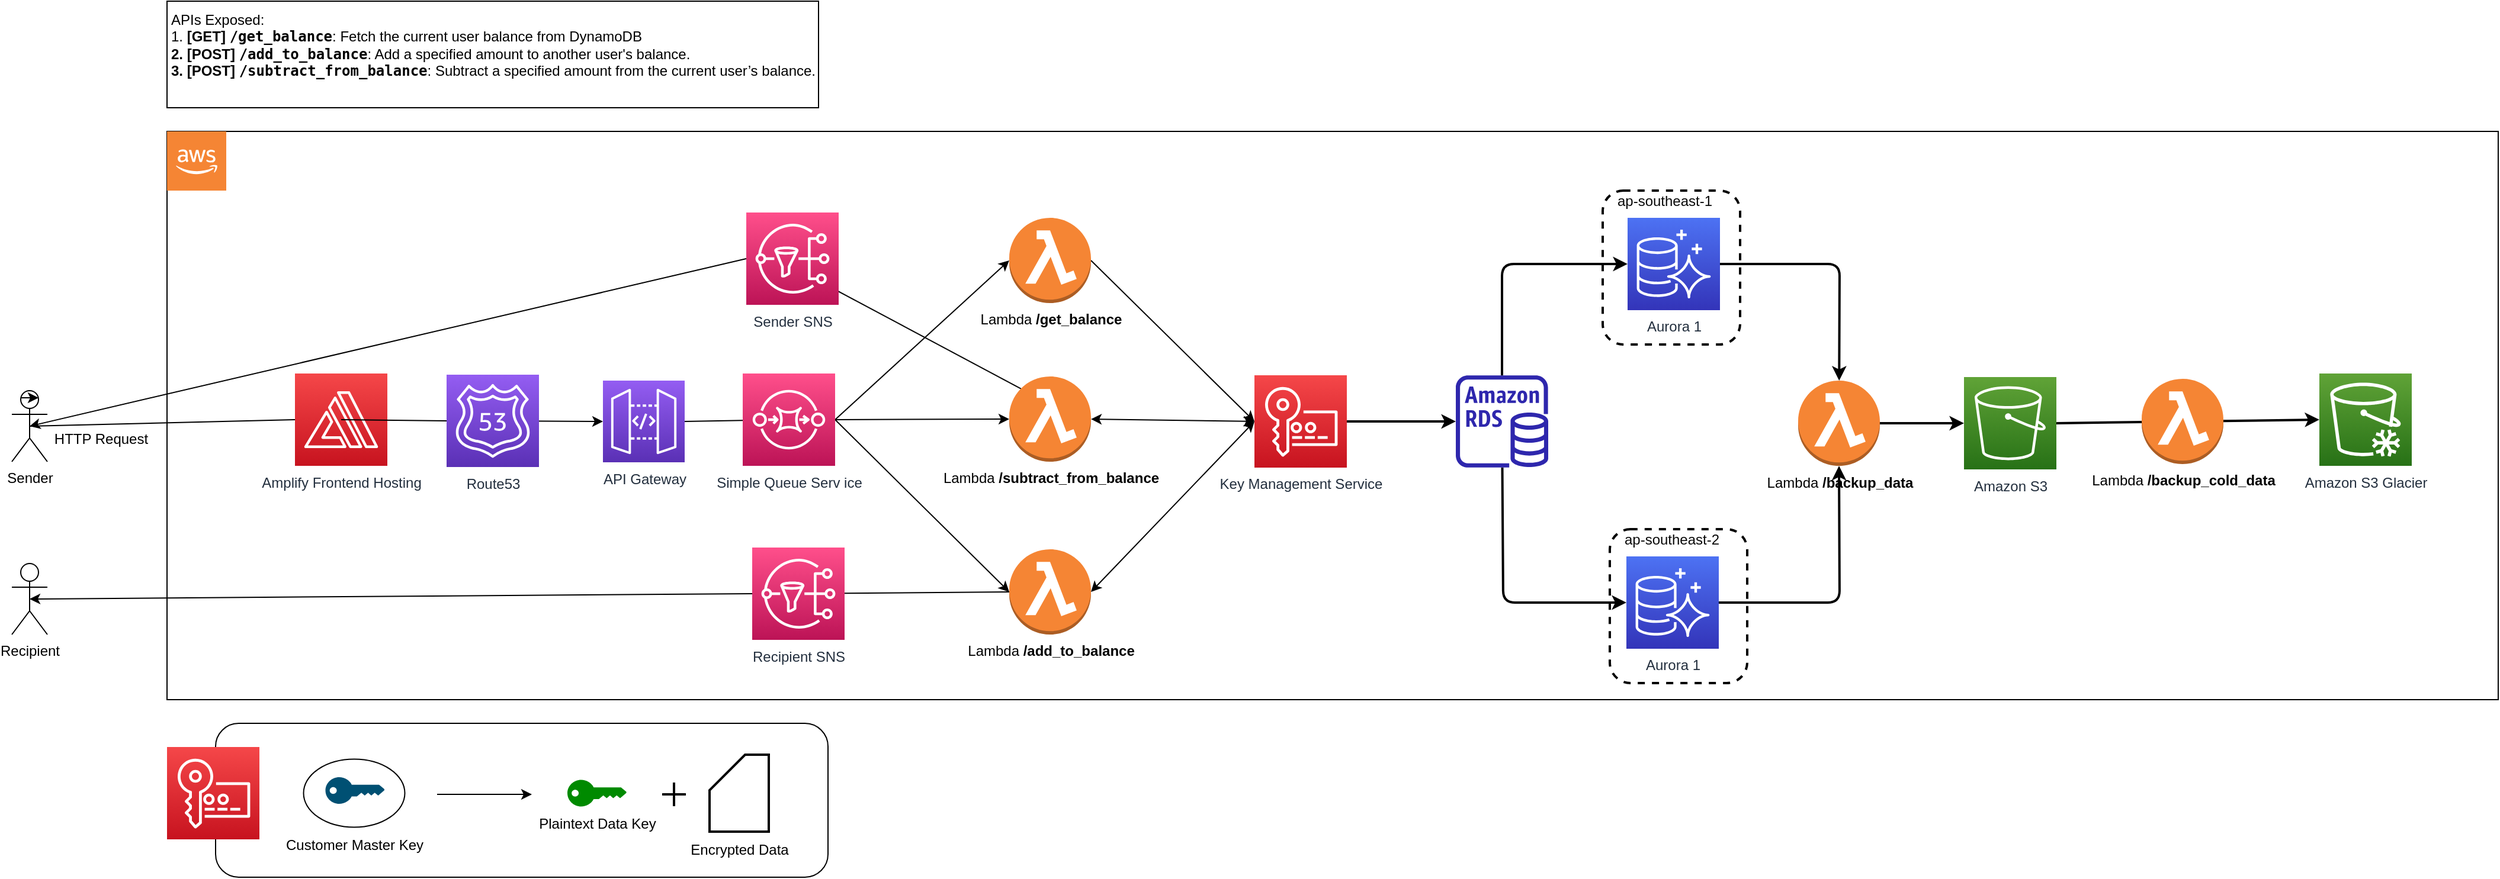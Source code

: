 <mxfile>
    <diagram id="dKKx0QM5cb-7N841_KJs" name="Page-1">
        <mxGraphModel dx="1130" dy="492" grid="1" gridSize="10" guides="1" tooltips="1" connect="1" arrows="1" fold="1" page="1" pageScale="1" pageWidth="850" pageHeight="1100" background="#ffffff" math="0" shadow="0">
            <root>
                <mxCell id="0"/>
                <mxCell id="1" parent="0"/>
                <mxCell id="57" value="" style="rounded=0;whiteSpace=wrap;html=1;glass=1;strokeColor=#000000;strokeWidth=1;fontColor=#000000;fillColor=none;" parent="1" vertex="1">
                    <mxGeometry x="222" y="940" width="1968" height="480" as="geometry"/>
                </mxCell>
                <mxCell id="58" style="edgeStyle=none;html=1;exitX=0.5;exitY=0.5;exitDx=0;exitDy=0;exitPerimeter=0;entryX=0;entryY=0.5;entryDx=0;entryDy=0;entryPerimeter=0;fontColor=#000000;strokeColor=#000000;startArrow=none;" parent="1" source="98" target="65" edge="1">
                    <mxGeometry relative="1" as="geometry"/>
                </mxCell>
                <mxCell id="59" value="&lt;font color=&quot;#000000&quot;&gt;Sender&lt;br&gt;&lt;/font&gt;" style="shape=umlActor;verticalLabelPosition=bottom;verticalAlign=top;html=1;outlineConnect=0;glass=1;strokeColor=#000000;strokeWidth=1;fillColor=none;" parent="1" vertex="1">
                    <mxGeometry x="91" y="1159" width="30" height="60" as="geometry"/>
                </mxCell>
                <mxCell id="60" style="edgeStyle=none;html=1;exitX=0.25;exitY=0.1;exitDx=0;exitDy=0;exitPerimeter=0;entryX=0.75;entryY=0.1;entryDx=0;entryDy=0;entryPerimeter=0;fontColor=#000000;" parent="1" source="59" target="59" edge="1">
                    <mxGeometry relative="1" as="geometry"/>
                </mxCell>
                <mxCell id="65" value="API Gateway" style="sketch=0;points=[[0,0,0],[0.25,0,0],[0.5,0,0],[0.75,0,0],[1,0,0],[0,1,0],[0.25,1,0],[0.5,1,0],[0.75,1,0],[1,1,0],[0,0.25,0],[0,0.5,0],[0,0.75,0],[1,0.25,0],[1,0.5,0],[1,0.75,0]];outlineConnect=0;fontColor=#232F3E;gradientColor=#945DF2;gradientDirection=north;fillColor=#5A30B5;strokeColor=#ffffff;dashed=0;verticalLabelPosition=bottom;verticalAlign=top;align=center;html=1;fontSize=12;fontStyle=0;aspect=fixed;shape=mxgraph.aws4.resourceIcon;resIcon=mxgraph.aws4.api_gateway;glass=1;strokeWidth=1;" parent="1" vertex="1">
                    <mxGeometry x="590" y="1150.5" width="69" height="69" as="geometry"/>
                </mxCell>
                <mxCell id="66" value="&lt;div style=&quot;text-align: left;&quot;&gt;&lt;span style=&quot;background-color: initial;&quot;&gt;APIs Exposed:&lt;/span&gt;&lt;/div&gt;&lt;div style=&quot;text-align: left;&quot;&gt;&lt;span style=&quot;background-color: initial;&quot;&gt;1.&amp;nbsp;&lt;/span&gt;&lt;strong style=&quot;background-color: initial;&quot;&gt;[GET] &lt;code&gt;/get_balance&lt;/code&gt;&lt;/strong&gt;&lt;span style=&quot;background-color: initial;&quot;&gt;: Fetch the current user balance from DynamoDB&lt;/span&gt;&lt;/div&gt;&lt;strong style=&quot;background-color: initial;&quot;&gt;&lt;div style=&quot;text-align: left;&quot;&gt;&lt;strong style=&quot;background-color: initial;&quot;&gt;2. [POST] &lt;code&gt;/add_to_balance&lt;/code&gt;&lt;/strong&gt;&lt;span style=&quot;background-color: initial; font-weight: normal;&quot;&gt;: Add a specified amount to another user's balance.&lt;/span&gt;&lt;/div&gt;&lt;/strong&gt;&lt;strong style=&quot;background-color: initial;&quot;&gt;&lt;div style=&quot;text-align: left;&quot;&gt;&lt;strong style=&quot;background-color: initial;&quot;&gt;3. [POST] &lt;code&gt;/subtract_from_balance&lt;/code&gt;&lt;/strong&gt;&lt;span style=&quot;background-color: initial; font-weight: normal;&quot;&gt;: Subtract a specified amount from the current user’s balance.&lt;/span&gt;&lt;/div&gt;&lt;/strong&gt;&lt;h4&gt;&lt;/h4&gt;" style="text;html=1;align=center;verticalAlign=middle;resizable=0;points=[];autosize=1;strokeColor=#000000;fillColor=none;fontColor=#000000;" parent="1" vertex="1">
                    <mxGeometry x="222" y="830" width="550" height="90" as="geometry"/>
                </mxCell>
                <mxCell id="67" style="edgeStyle=none;html=1;exitX=0.145;exitY=0.145;exitDx=0;exitDy=0;exitPerimeter=0;entryX=1;entryY=0.5;entryDx=0;entryDy=0;entryPerimeter=0;labelBackgroundColor=#ffffff;strokeColor=#000000;fontColor=#000000;" parent="1" source="68" edge="1">
                    <mxGeometry relative="1" as="geometry">
                        <mxPoint x="737" y="1047.5" as="targetPoint"/>
                    </mxGeometry>
                </mxCell>
                <mxCell id="68" value="Lambda&amp;nbsp;&lt;strong style=&quot;background-color: initial; text-align: left;&quot;&gt;&lt;code style=&quot;font-family: var(--monaco-monospace-font);&quot;&gt;/subtract_from_balance&lt;/code&gt;&lt;/strong&gt;" style="outlineConnect=0;dashed=0;verticalLabelPosition=bottom;verticalAlign=top;align=center;html=1;shape=mxgraph.aws3.lambda_function;fillColor=#F58534;gradientColor=none;glass=1;strokeColor=#000000;strokeWidth=1;fontColor=#000000;" parent="1" vertex="1">
                    <mxGeometry x="933" y="1147" width="69" height="72" as="geometry"/>
                </mxCell>
                <mxCell id="69" style="edgeStyle=none;html=1;exitX=1;exitY=0.5;exitDx=0;exitDy=0;exitPerimeter=0;labelBackgroundColor=#ffffff;strokeColor=#000000;fontColor=#000000;entryX=0;entryY=0.5;entryDx=0;entryDy=0;entryPerimeter=0;" parent="1" source="70" target="122" edge="1">
                    <mxGeometry relative="1" as="geometry">
                        <mxPoint x="1110" y="1190" as="targetPoint"/>
                    </mxGeometry>
                </mxCell>
                <mxCell id="70" value="Lambda&amp;nbsp;&lt;strong style=&quot;text-align: left; background-color: initial;&quot;&gt;&lt;code style=&quot;font-family: var(--monaco-monospace-font);&quot;&gt;/get_balance&lt;/code&gt;&lt;/strong&gt;" style="outlineConnect=0;dashed=0;verticalLabelPosition=bottom;verticalAlign=top;align=center;html=1;shape=mxgraph.aws3.lambda_function;fillColor=#F58534;gradientColor=none;glass=1;strokeColor=#000000;strokeWidth=1;fontColor=#000000;" parent="1" vertex="1">
                    <mxGeometry x="933" y="1013" width="69" height="72" as="geometry"/>
                </mxCell>
                <mxCell id="71" style="edgeStyle=none;html=1;exitX=0;exitY=0.5;exitDx=0;exitDy=0;exitPerimeter=0;entryX=1;entryY=0.5;entryDx=0;entryDy=0;entryPerimeter=0;labelBackgroundColor=#ffffff;strokeColor=#000000;fontColor=#000000;" parent="1" source="72" edge="1">
                    <mxGeometry relative="1" as="geometry">
                        <mxPoint x="742" y="1330.5" as="targetPoint"/>
                    </mxGeometry>
                </mxCell>
                <mxCell id="72" value="Lambda&amp;nbsp;&lt;strong style=&quot;background-color: initial; text-align: left;&quot;&gt;&lt;code style=&quot;font-family: var(--monaco-monospace-font);&quot;&gt;/add_to_balance&lt;/code&gt;&lt;/strong&gt;" style="outlineConnect=0;dashed=0;verticalLabelPosition=bottom;verticalAlign=top;align=center;html=1;shape=mxgraph.aws3.lambda_function;fillColor=#F58534;gradientColor=none;glass=1;strokeColor=#000000;strokeWidth=1;fontColor=#000000;" parent="1" vertex="1">
                    <mxGeometry x="933" y="1293" width="69" height="72" as="geometry"/>
                </mxCell>
                <mxCell id="73" value="HTTP Request" style="text;html=1;align=center;verticalAlign=middle;resizable=0;points=[];autosize=1;strokeColor=none;fillColor=none;fontColor=#000000;" parent="1" vertex="1">
                    <mxGeometry x="116" y="1185" width="100" height="30" as="geometry"/>
                </mxCell>
                <mxCell id="74" value="" style="endArrow=classic;startArrow=classic;html=1;labelBackgroundColor=#ffffff;strokeColor=#000000;fontColor=#000000;exitX=1;exitY=0.5;exitDx=0;exitDy=0;exitPerimeter=0;entryX=0;entryY=0.5;entryDx=0;entryDy=0;entryPerimeter=0;" parent="1" source="68" target="122" edge="1">
                    <mxGeometry width="50" height="50" relative="1" as="geometry">
                        <mxPoint x="793" y="1189.5" as="sourcePoint"/>
                        <mxPoint x="1110" y="1183" as="targetPoint"/>
                    </mxGeometry>
                </mxCell>
                <mxCell id="75" value="" style="endArrow=classic;startArrow=classic;html=1;labelBackgroundColor=#ffffff;strokeColor=#000000;fontColor=#000000;exitX=1;exitY=0.5;exitDx=0;exitDy=0;exitPerimeter=0;entryX=0;entryY=0.5;entryDx=0;entryDy=0;entryPerimeter=0;" parent="1" source="72" target="122" edge="1">
                    <mxGeometry width="50" height="50" relative="1" as="geometry">
                        <mxPoint x="793" y="1189.5" as="sourcePoint"/>
                        <mxPoint x="1110" y="1180" as="targetPoint"/>
                    </mxGeometry>
                </mxCell>
                <mxCell id="78" value="" style="outlineConnect=0;dashed=0;verticalLabelPosition=bottom;verticalAlign=top;align=center;html=1;shape=mxgraph.aws3.cloud_2;fillColor=#F58534;gradientColor=none;glass=1;strokeColor=#000000;strokeWidth=1;fontColor=#000000;" parent="1" vertex="1">
                    <mxGeometry x="222" y="940" width="50" height="50" as="geometry"/>
                </mxCell>
                <mxCell id="83" value="&lt;font color=&quot;#000000&quot;&gt;Recipient&lt;br&gt;&lt;/font&gt;" style="shape=umlActor;verticalLabelPosition=bottom;verticalAlign=top;html=1;outlineConnect=0;glass=1;strokeColor=#000000;strokeWidth=1;fillColor=none;" parent="1" vertex="1">
                    <mxGeometry x="91" y="1305" width="30" height="60" as="geometry"/>
                </mxCell>
                <mxCell id="84" style="edgeStyle=none;html=1;exitX=0;exitY=0.5;exitDx=0;exitDy=0;exitPerimeter=0;entryX=0.5;entryY=0.5;entryDx=0;entryDy=0;entryPerimeter=0;labelBackgroundColor=#ffffff;strokeColor=#000000;fontColor=#000000;" parent="1" source="85" target="59" edge="1">
                    <mxGeometry relative="1" as="geometry"/>
                </mxCell>
                <mxCell id="85" value="Sender SNS" style="sketch=0;points=[[0,0,0],[0.25,0,0],[0.5,0,0],[0.75,0,0],[1,0,0],[0,1,0],[0.25,1,0],[0.5,1,0],[0.75,1,0],[1,1,0],[0,0.25,0],[0,0.5,0],[0,0.75,0],[1,0.25,0],[1,0.5,0],[1,0.75,0]];outlineConnect=0;fontColor=#232F3E;gradientColor=#FF4F8B;gradientDirection=north;fillColor=#BC1356;strokeColor=#ffffff;dashed=0;verticalLabelPosition=bottom;verticalAlign=top;align=center;html=1;fontSize=12;fontStyle=0;aspect=fixed;shape=mxgraph.aws4.resourceIcon;resIcon=mxgraph.aws4.sns;glass=1;strokeWidth=1;" parent="1" vertex="1">
                    <mxGeometry x="711" y="1008.5" width="78" height="78" as="geometry"/>
                </mxCell>
                <mxCell id="86" style="edgeStyle=none;html=1;exitX=0;exitY=0.5;exitDx=0;exitDy=0;exitPerimeter=0;entryX=0.5;entryY=0.5;entryDx=0;entryDy=0;entryPerimeter=0;labelBackgroundColor=#ffffff;strokeColor=#000000;fontColor=#000000;" parent="1" source="87" target="83" edge="1">
                    <mxGeometry relative="1" as="geometry"/>
                </mxCell>
                <mxCell id="87" value="Recipient SNS" style="sketch=0;points=[[0,0,0],[0.25,0,0],[0.5,0,0],[0.75,0,0],[1,0,0],[0,1,0],[0.25,1,0],[0.5,1,0],[0.75,1,0],[1,1,0],[0,0.25,0],[0,0.5,0],[0,0.75,0],[1,0.25,0],[1,0.5,0],[1,0.75,0]];outlineConnect=0;fontColor=#232F3E;gradientColor=#FF4F8B;gradientDirection=north;fillColor=#BC1356;strokeColor=#ffffff;dashed=0;verticalLabelPosition=bottom;verticalAlign=top;align=center;html=1;fontSize=12;fontStyle=0;aspect=fixed;shape=mxgraph.aws4.resourceIcon;resIcon=mxgraph.aws4.sns;glass=1;strokeWidth=1;" parent="1" vertex="1">
                    <mxGeometry x="716" y="1291.5" width="78" height="78" as="geometry"/>
                </mxCell>
                <mxCell id="92" value="" style="edgeStyle=none;html=1;exitX=0.5;exitY=0.5;exitDx=0;exitDy=0;exitPerimeter=0;entryX=0;entryY=0.5;entryDx=0;entryDy=0;entryPerimeter=0;fontColor=#000000;strokeColor=#000000;endArrow=none;" parent="1" source="59" target="91" edge="1">
                    <mxGeometry relative="1" as="geometry">
                        <mxPoint x="106.0" y="1189" as="sourcePoint"/>
                        <mxPoint x="510" y="1184.5" as="targetPoint"/>
                    </mxGeometry>
                </mxCell>
                <mxCell id="91" value="Amplify Frontend Hosting" style="sketch=0;points=[[0,0,0],[0.25,0,0],[0.5,0,0],[0.75,0,0],[1,0,0],[0,1,0],[0.25,1,0],[0.5,1,0],[0.75,1,0],[1,1,0],[0,0.25,0],[0,0.5,0],[0,0.75,0],[1,0.25,0],[1,0.5,0],[1,0.75,0]];outlineConnect=0;fontColor=#232F3E;gradientColor=#F54749;gradientDirection=north;fillColor=#C7131F;strokeColor=#ffffff;dashed=0;verticalLabelPosition=bottom;verticalAlign=top;align=center;html=1;fontSize=12;fontStyle=0;aspect=fixed;shape=mxgraph.aws4.resourceIcon;resIcon=mxgraph.aws4.amplify;glass=1;strokeWidth=1;" parent="1" vertex="1">
                    <mxGeometry x="330" y="1144.5" width="78" height="78" as="geometry"/>
                </mxCell>
                <mxCell id="95" style="edgeStyle=none;html=1;exitX=1;exitY=0.5;exitDx=0;exitDy=0;exitPerimeter=0;entryX=0;entryY=0.5;entryDx=0;entryDy=0;entryPerimeter=0;labelBackgroundColor=#ffffff;strokeColor=#000000;fontColor=#000000;" parent="1" source="100" target="70" edge="1">
                    <mxGeometry relative="1" as="geometry"/>
                </mxCell>
                <mxCell id="96" style="edgeStyle=none;html=1;exitX=1;exitY=0.5;exitDx=0;exitDy=0;exitPerimeter=0;entryX=0;entryY=0.5;entryDx=0;entryDy=0;entryPerimeter=0;labelBackgroundColor=#ffffff;strokeColor=#000000;fontColor=#000000;" parent="1" source="100" target="68" edge="1">
                    <mxGeometry relative="1" as="geometry"/>
                </mxCell>
                <mxCell id="97" style="edgeStyle=none;html=1;exitX=1;exitY=0.5;exitDx=0;exitDy=0;exitPerimeter=0;entryX=0;entryY=0.5;entryDx=0;entryDy=0;entryPerimeter=0;labelBackgroundColor=#ffffff;strokeColor=#000000;fontColor=#000000;" parent="1" source="100" target="72" edge="1">
                    <mxGeometry relative="1" as="geometry"/>
                </mxCell>
                <mxCell id="99" value="" style="edgeStyle=none;html=1;exitX=0.5;exitY=0.5;exitDx=0;exitDy=0;exitPerimeter=0;entryX=0;entryY=0.5;entryDx=0;entryDy=0;entryPerimeter=0;fontColor=#000000;strokeColor=#000000;startArrow=none;endArrow=none;" parent="1" source="91" target="98" edge="1">
                    <mxGeometry relative="1" as="geometry">
                        <mxPoint x="369" y="1183.5" as="sourcePoint"/>
                        <mxPoint x="590" y="1185" as="targetPoint"/>
                    </mxGeometry>
                </mxCell>
                <mxCell id="98" value="Route53" style="sketch=0;points=[[0,0,0],[0.25,0,0],[0.5,0,0],[0.75,0,0],[1,0,0],[0,1,0],[0.25,1,0],[0.5,1,0],[0.75,1,0],[1,1,0],[0,0.25,0],[0,0.5,0],[0,0.75,0],[1,0.25,0],[1,0.5,0],[1,0.75,0]];outlineConnect=0;fontColor=#232F3E;gradientColor=#945DF2;gradientDirection=north;fillColor=#5A30B5;strokeColor=#ffffff;dashed=0;verticalLabelPosition=bottom;verticalAlign=top;align=center;html=1;fontSize=12;fontStyle=0;aspect=fixed;shape=mxgraph.aws4.resourceIcon;resIcon=mxgraph.aws4.route_53;glass=1;strokeWidth=1;" parent="1" vertex="1">
                    <mxGeometry x="458" y="1145.5" width="78" height="78" as="geometry"/>
                </mxCell>
                <mxCell id="101" value="" style="edgeStyle=none;html=1;exitX=1;exitY=0.5;exitDx=0;exitDy=0;exitPerimeter=0;labelBackgroundColor=#ffffff;strokeColor=#000000;fontColor=#000000;endArrow=none;" parent="1" source="65" target="100" edge="1">
                    <mxGeometry relative="1" as="geometry">
                        <mxPoint x="659.0" y="1185" as="sourcePoint"/>
                        <mxPoint x="930" y="1183.689" as="targetPoint"/>
                    </mxGeometry>
                </mxCell>
                <mxCell id="100" value="Simple Queue Serv ice" style="sketch=0;points=[[0,0,0],[0.25,0,0],[0.5,0,0],[0.75,0,0],[1,0,0],[0,1,0],[0.25,1,0],[0.5,1,0],[0.75,1,0],[1,1,0],[0,0.25,0],[0,0.5,0],[0,0.75,0],[1,0.25,0],[1,0.5,0],[1,0.75,0]];outlineConnect=0;fontColor=#232F3E;gradientColor=#FF4F8B;gradientDirection=north;fillColor=#BC1356;strokeColor=#ffffff;dashed=0;verticalLabelPosition=bottom;verticalAlign=top;align=center;html=1;fontSize=12;fontStyle=0;aspect=fixed;shape=mxgraph.aws4.resourceIcon;resIcon=mxgraph.aws4.sqs;glass=1;strokeWidth=1;" parent="1" vertex="1">
                    <mxGeometry x="708" y="1144.5" width="78" height="78" as="geometry"/>
                </mxCell>
                <mxCell id="121" value="" style="group" parent="1" vertex="1" connectable="0">
                    <mxGeometry x="222" y="1440" width="558" height="130" as="geometry"/>
                </mxCell>
                <mxCell id="103" value="" style="rounded=1;whiteSpace=wrap;html=1;glass=1;strokeColor=#000000;strokeWidth=1;fontColor=#000000;fillColor=none;" parent="121" vertex="1">
                    <mxGeometry x="41" width="517" height="130" as="geometry"/>
                </mxCell>
                <mxCell id="102" value="" style="sketch=0;points=[[0,0,0],[0.25,0,0],[0.5,0,0],[0.75,0,0],[1,0,0],[0,1,0],[0.25,1,0],[0.5,1,0],[0.75,1,0],[1,1,0],[0,0.25,0],[0,0.5,0],[0,0.75,0],[1,0.25,0],[1,0.5,0],[1,0.75,0]];outlineConnect=0;fontColor=#232F3E;gradientColor=#F54749;gradientDirection=north;fillColor=#C7131F;strokeColor=#ffffff;dashed=0;verticalLabelPosition=bottom;verticalAlign=top;align=center;html=1;fontSize=12;fontStyle=0;aspect=fixed;shape=mxgraph.aws4.resourceIcon;resIcon=mxgraph.aws4.key_management_service;glass=1;strokeWidth=1;" parent="121" vertex="1">
                    <mxGeometry y="20" width="78" height="78" as="geometry"/>
                </mxCell>
                <mxCell id="108" value="" style="group" parent="121" vertex="1" connectable="0">
                    <mxGeometry x="88" y="30.25" width="140" height="87.5" as="geometry"/>
                </mxCell>
                <mxCell id="106" value="" style="group" parent="108" vertex="1" connectable="0">
                    <mxGeometry x="27.25" width="85.5" height="57.5" as="geometry"/>
                </mxCell>
                <mxCell id="105" value="" style="ellipse;whiteSpace=wrap;html=1;glass=1;strokeColor=#000000;strokeWidth=1;fontColor=#000000;fillColor=none;" parent="106" vertex="1">
                    <mxGeometry width="85.5" height="57.5" as="geometry"/>
                </mxCell>
                <mxCell id="104" value="" style="points=[[0,0.5,0],[0.24,0,0],[0.5,0.28,0],[0.995,0.475,0],[0.5,0.72,0],[0.24,1,0]];verticalLabelPosition=bottom;sketch=0;html=1;verticalAlign=top;aspect=fixed;align=center;pointerEvents=1;shape=mxgraph.cisco19.key;fillColor=#005073;strokeColor=none;glass=1;strokeWidth=1;fontColor=#000000;" parent="106" vertex="1">
                    <mxGeometry x="18.5" y="15.25" width="50" height="22.5" as="geometry"/>
                </mxCell>
                <mxCell id="107" value="Customer Master Key" style="text;html=1;align=center;verticalAlign=middle;resizable=0;points=[];autosize=1;strokeColor=none;fillColor=none;fontColor=#000000;" parent="108" vertex="1">
                    <mxGeometry y="57.5" width="140" height="30" as="geometry"/>
                </mxCell>
                <mxCell id="109" value="" style="points=[[0,0.5,0],[0.24,0,0],[0.5,0.28,0],[0.995,0.475,0],[0.5,0.72,0],[0.24,1,0]];verticalLabelPosition=bottom;sketch=0;html=1;verticalAlign=top;aspect=fixed;align=center;pointerEvents=1;shape=mxgraph.cisco19.key;fillColor=#008a00;strokeColor=#005700;glass=1;strokeWidth=1;fontColor=#ffffff;" parent="121" vertex="1">
                    <mxGeometry x="338" y="47.75" width="50" height="22.5" as="geometry"/>
                </mxCell>
                <mxCell id="111" value="" style="endArrow=classic;html=1;labelBackgroundColor=#ffffff;strokeColor=#000000;fontColor=#000000;" parent="121" edge="1">
                    <mxGeometry width="50" height="50" relative="1" as="geometry">
                        <mxPoint x="228" y="60" as="sourcePoint"/>
                        <mxPoint x="308" y="60" as="targetPoint"/>
                    </mxGeometry>
                </mxCell>
                <mxCell id="112" value="Plaintext Data Key" style="text;html=1;align=center;verticalAlign=middle;resizable=0;points=[];autosize=1;strokeColor=none;fillColor=none;fontColor=#000000;" parent="121" vertex="1">
                    <mxGeometry x="303" y="70.25" width="120" height="30" as="geometry"/>
                </mxCell>
                <mxCell id="115" value="" style="group;strokeWidth=20;" parent="121" vertex="1" connectable="0">
                    <mxGeometry x="418" y="50" width="20" height="20" as="geometry"/>
                </mxCell>
                <mxCell id="113" value="" style="endArrow=none;html=1;labelBackgroundColor=#ffffff;strokeColor=#000000;fontColor=#000000;strokeWidth=2;" parent="115" edge="1">
                    <mxGeometry width="50" height="50" relative="1" as="geometry">
                        <mxPoint x="10" y="20" as="sourcePoint"/>
                        <mxPoint x="10" as="targetPoint"/>
                    </mxGeometry>
                </mxCell>
                <mxCell id="114" value="" style="endArrow=none;html=1;labelBackgroundColor=#ffffff;strokeColor=#000000;fontColor=#000000;endSize=6;strokeWidth=2;" parent="115" edge="1">
                    <mxGeometry width="50" height="50" relative="1" as="geometry">
                        <mxPoint y="10" as="sourcePoint"/>
                        <mxPoint x="20" y="10" as="targetPoint"/>
                    </mxGeometry>
                </mxCell>
                <mxCell id="119" value="" style="shape=card;whiteSpace=wrap;html=1;glass=1;strokeColor=#000000;strokeWidth=2;fontColor=#000000;fillColor=none;" parent="121" vertex="1">
                    <mxGeometry x="458" y="26.5" width="50" height="65" as="geometry"/>
                </mxCell>
                <mxCell id="120" value="Encrypted Data" style="text;html=1;align=center;verticalAlign=middle;resizable=0;points=[];autosize=1;strokeColor=none;fillColor=none;fontColor=#000000;" parent="121" vertex="1">
                    <mxGeometry x="428" y="91.5" width="110" height="30" as="geometry"/>
                </mxCell>
                <mxCell id="137" style="edgeStyle=none;html=1;exitX=1;exitY=0.5;exitDx=0;exitDy=0;exitPerimeter=0;labelBackgroundColor=#ffffff;strokeColor=#000000;strokeWidth=2;fontColor=#000000;endSize=6;" parent="1" source="122" target="136" edge="1">
                    <mxGeometry relative="1" as="geometry"/>
                </mxCell>
                <mxCell id="122" value="Key Management Service" style="sketch=0;points=[[0,0,0],[0.25,0,0],[0.5,0,0],[0.75,0,0],[1,0,0],[0,1,0],[0.25,1,0],[0.5,1,0],[0.75,1,0],[1,1,0],[0,0.25,0],[0,0.5,0],[0,0.75,0],[1,0.25,0],[1,0.5,0],[1,0.75,0]];outlineConnect=0;fontColor=#232F3E;gradientColor=#F54749;gradientDirection=north;fillColor=#C7131F;strokeColor=#ffffff;dashed=0;verticalLabelPosition=bottom;verticalAlign=top;align=center;html=1;fontSize=12;fontStyle=0;aspect=fixed;shape=mxgraph.aws4.resourceIcon;resIcon=mxgraph.aws4.key_management_service;glass=1;strokeWidth=2;" parent="1" vertex="1">
                    <mxGeometry x="1140" y="1146" width="78" height="78" as="geometry"/>
                </mxCell>
                <mxCell id="130" style="edgeStyle=none;html=1;exitX=1;exitY=0.5;exitDx=0;exitDy=0;exitPerimeter=0;labelBackgroundColor=#ffffff;strokeColor=#000000;strokeWidth=2;fontColor=#000000;endSize=6;" parent="1" source="125" target="129" edge="1">
                    <mxGeometry relative="1" as="geometry">
                        <Array as="points">
                            <mxPoint x="1634" y="1052"/>
                        </Array>
                    </mxGeometry>
                </mxCell>
                <mxCell id="125" value="Aurora 1" style="sketch=0;points=[[0,0,0],[0.25,0,0],[0.5,0,0],[0.75,0,0],[1,0,0],[0,1,0],[0.25,1,0],[0.5,1,0],[0.75,1,0],[1,1,0],[0,0.25,0],[0,0.5,0],[0,0.75,0],[1,0.25,0],[1,0.5,0],[1,0.75,0]];outlineConnect=0;fontColor=#232F3E;gradientColor=#4D72F3;gradientDirection=north;fillColor=#3334B9;strokeColor=#ffffff;dashed=0;verticalLabelPosition=bottom;verticalAlign=top;align=center;html=1;fontSize=12;fontStyle=0;aspect=fixed;shape=mxgraph.aws4.resourceIcon;resIcon=mxgraph.aws4.aurora;glass=1;strokeWidth=2;" parent="1" vertex="1">
                    <mxGeometry x="1455" y="1013" width="78" height="78" as="geometry"/>
                </mxCell>
                <mxCell id="132" style="edgeStyle=none;html=1;exitX=1;exitY=0.5;exitDx=0;exitDy=0;exitPerimeter=0;entryX=0;entryY=0.5;entryDx=0;entryDy=0;entryPerimeter=0;labelBackgroundColor=#ffffff;strokeColor=#000000;strokeWidth=2;fontColor=#000000;endSize=6;" parent="1" source="127" target="128" edge="1">
                    <mxGeometry relative="1" as="geometry"/>
                </mxCell>
                <mxCell id="127" value="Amazon S3" style="sketch=0;points=[[0,0,0],[0.25,0,0],[0.5,0,0],[0.75,0,0],[1,0,0],[0,1,0],[0.25,1,0],[0.5,1,0],[0.75,1,0],[1,1,0],[0,0.25,0],[0,0.5,0],[0,0.75,0],[1,0.25,0],[1,0.5,0],[1,0.75,0]];outlineConnect=0;fontColor=#232F3E;gradientColor=#60A337;gradientDirection=north;fillColor=#277116;strokeColor=#ffffff;dashed=0;verticalLabelPosition=bottom;verticalAlign=top;align=center;html=1;fontSize=12;fontStyle=0;aspect=fixed;shape=mxgraph.aws4.resourceIcon;resIcon=mxgraph.aws4.s3;glass=1;strokeWidth=2;" parent="1" vertex="1">
                    <mxGeometry x="1739" y="1147.5" width="78" height="78" as="geometry"/>
                </mxCell>
                <mxCell id="128" value="Amazon S3 Glacier" style="sketch=0;points=[[0,0,0],[0.25,0,0],[0.5,0,0],[0.75,0,0],[1,0,0],[0,1,0],[0.25,1,0],[0.5,1,0],[0.75,1,0],[1,1,0],[0,0.25,0],[0,0.5,0],[0,0.75,0],[1,0.25,0],[1,0.5,0],[1,0.75,0]];outlineConnect=0;fontColor=#232F3E;gradientColor=#60A337;gradientDirection=north;fillColor=#277116;strokeColor=#ffffff;dashed=0;verticalLabelPosition=bottom;verticalAlign=top;align=center;html=1;fontSize=12;fontStyle=0;aspect=fixed;shape=mxgraph.aws4.resourceIcon;resIcon=mxgraph.aws4.glacier;glass=1;strokeWidth=2;" parent="1" vertex="1">
                    <mxGeometry x="2039" y="1144.5" width="78" height="78" as="geometry"/>
                </mxCell>
                <mxCell id="131" style="edgeStyle=none;html=1;exitX=1;exitY=0.5;exitDx=0;exitDy=0;exitPerimeter=0;entryX=0;entryY=0.5;entryDx=0;entryDy=0;entryPerimeter=0;labelBackgroundColor=#ffffff;strokeColor=#000000;strokeWidth=2;fontColor=#000000;endSize=6;" parent="1" source="129" target="127" edge="1">
                    <mxGeometry relative="1" as="geometry"/>
                </mxCell>
                <mxCell id="129" value="Lambda&amp;nbsp;&lt;strong style=&quot;text-align: left; background-color: initial;&quot;&gt;&lt;code style=&quot;font-family: var(--monaco-monospace-font);&quot;&gt;/backup_data&lt;/code&gt;&lt;/strong&gt;" style="outlineConnect=0;dashed=0;verticalLabelPosition=bottom;verticalAlign=top;align=center;html=1;shape=mxgraph.aws3.lambda_function;fillColor=#F58534;gradientColor=none;glass=1;strokeColor=#000000;strokeWidth=1;fontColor=#000000;" parent="1" vertex="1">
                    <mxGeometry x="1599" y="1150.5" width="69" height="72" as="geometry"/>
                </mxCell>
                <mxCell id="133" value="Lambda&amp;nbsp;&lt;strong style=&quot;text-align: left; background-color: initial;&quot;&gt;&lt;code style=&quot;font-family: var(--monaco-monospace-font);&quot;&gt;/backup_cold_data&lt;/code&gt;&lt;/strong&gt;" style="outlineConnect=0;dashed=0;verticalLabelPosition=bottom;verticalAlign=top;align=center;html=1;shape=mxgraph.aws3.lambda_function;fillColor=#F58534;gradientColor=none;glass=1;strokeColor=#000000;strokeWidth=1;fontColor=#000000;" parent="1" vertex="1">
                    <mxGeometry x="1889" y="1149" width="69" height="72" as="geometry"/>
                </mxCell>
                <mxCell id="135" style="edgeStyle=none;html=1;exitX=1;exitY=0.5;exitDx=0;exitDy=0;exitPerimeter=0;entryX=0.5;entryY=1;entryDx=0;entryDy=0;entryPerimeter=0;labelBackgroundColor=#ffffff;strokeColor=#000000;strokeWidth=2;fontColor=#000000;endSize=6;" parent="1" source="134" target="129" edge="1">
                    <mxGeometry relative="1" as="geometry">
                        <Array as="points">
                            <mxPoint x="1634" y="1338"/>
                        </Array>
                    </mxGeometry>
                </mxCell>
                <mxCell id="134" value="Aurora 1" style="sketch=0;points=[[0,0,0],[0.25,0,0],[0.5,0,0],[0.75,0,0],[1,0,0],[0,1,0],[0.25,1,0],[0.5,1,0],[0.75,1,0],[1,1,0],[0,0.25,0],[0,0.5,0],[0,0.75,0],[1,0.25,0],[1,0.5,0],[1,0.75,0]];outlineConnect=0;fontColor=#232F3E;gradientColor=#4D72F3;gradientDirection=north;fillColor=#3334B9;strokeColor=#ffffff;dashed=0;verticalLabelPosition=bottom;verticalAlign=top;align=center;html=1;fontSize=12;fontStyle=0;aspect=fixed;shape=mxgraph.aws4.resourceIcon;resIcon=mxgraph.aws4.aurora;glass=1;strokeWidth=2;" parent="1" vertex="1">
                    <mxGeometry x="1454" y="1299" width="78" height="78" as="geometry"/>
                </mxCell>
                <mxCell id="138" style="edgeStyle=none;html=1;entryX=0;entryY=0.5;entryDx=0;entryDy=0;entryPerimeter=0;labelBackgroundColor=#ffffff;strokeColor=#000000;strokeWidth=2;fontColor=#000000;endSize=6;" parent="1" source="136" target="134" edge="1">
                    <mxGeometry relative="1" as="geometry">
                        <Array as="points">
                            <mxPoint x="1350" y="1338"/>
                        </Array>
                    </mxGeometry>
                </mxCell>
                <mxCell id="136" value="" style="sketch=0;outlineConnect=0;fontColor=#232F3E;gradientColor=none;fillColor=#2E27AD;strokeColor=none;dashed=0;verticalLabelPosition=bottom;verticalAlign=top;align=center;html=1;fontSize=12;fontStyle=0;aspect=fixed;pointerEvents=1;shape=mxgraph.aws4.rds_instance;glass=1;strokeWidth=2;" parent="1" vertex="1">
                    <mxGeometry x="1310" y="1146" width="78" height="78" as="geometry"/>
                </mxCell>
                <mxCell id="141" style="edgeStyle=none;html=1;entryX=0;entryY=0.5;entryDx=0;entryDy=0;entryPerimeter=0;labelBackgroundColor=#ffffff;strokeColor=#000000;strokeWidth=2;fontColor=#000000;endSize=6;" parent="1" source="136" target="125" edge="1">
                    <mxGeometry relative="1" as="geometry">
                        <mxPoint x="1359.222" y="1233.903" as="sourcePoint"/>
                        <mxPoint x="1480" y="1369" as="targetPoint"/>
                        <Array as="points">
                            <mxPoint x="1349" y="1052"/>
                        </Array>
                    </mxGeometry>
                </mxCell>
                <mxCell id="145" value="" style="group" vertex="1" connectable="0" parent="1">
                    <mxGeometry x="1434" y="984" width="116" height="136" as="geometry"/>
                </mxCell>
                <mxCell id="142" value="" style="rounded=1;whiteSpace=wrap;html=1;dashed=1;fillColor=none;strokeColor=#000000;strokeWidth=2;" vertex="1" parent="145">
                    <mxGeometry y="6" width="116" height="130" as="geometry"/>
                </mxCell>
                <mxCell id="143" value="&lt;font color=&quot;#0a0a0a&quot;&gt;ap-southeast-1&lt;/font&gt;" style="text;html=1;align=center;verticalAlign=middle;resizable=0;points=[];autosize=1;strokeColor=none;fillColor=none;" vertex="1" parent="145">
                    <mxGeometry x="2" width="100" height="30" as="geometry"/>
                </mxCell>
                <mxCell id="146" value="" style="group" vertex="1" connectable="0" parent="1">
                    <mxGeometry x="1440" y="1270" width="116" height="136" as="geometry"/>
                </mxCell>
                <mxCell id="147" value="" style="rounded=1;whiteSpace=wrap;html=1;dashed=1;fillColor=none;strokeColor=#000000;strokeWidth=2;" vertex="1" parent="146">
                    <mxGeometry y="6" width="116" height="130" as="geometry"/>
                </mxCell>
                <mxCell id="148" value="&lt;font color=&quot;#0a0a0a&quot;&gt;ap-southeast-2&lt;/font&gt;" style="text;html=1;align=center;verticalAlign=middle;resizable=0;points=[];autosize=1;strokeColor=none;fillColor=none;" vertex="1" parent="146">
                    <mxGeometry x="2" width="100" height="30" as="geometry"/>
                </mxCell>
            </root>
        </mxGraphModel>
    </diagram>
</mxfile>